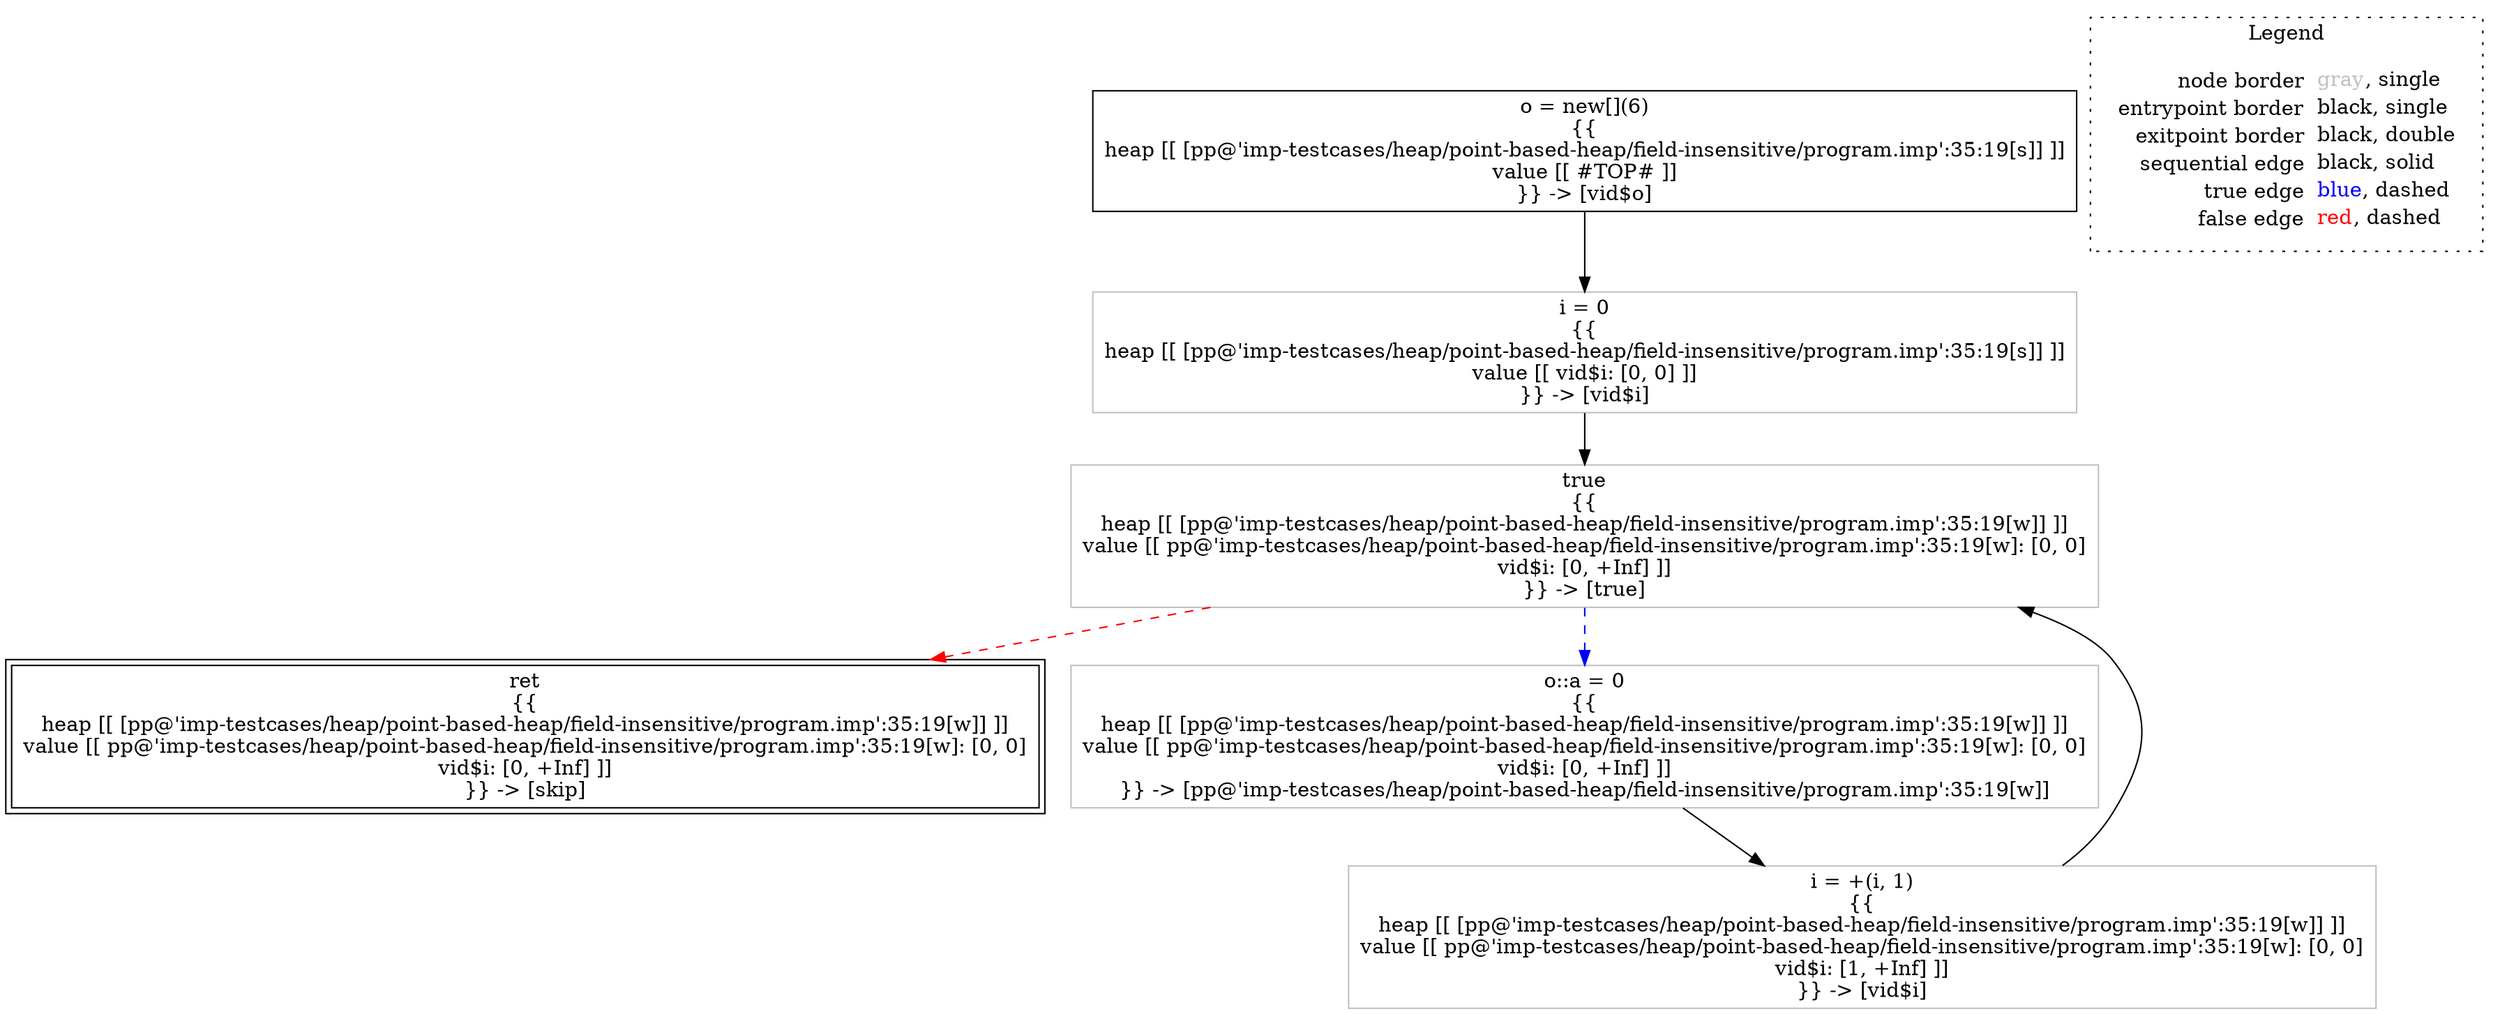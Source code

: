 digraph {
	"node0" [shape="rect",color="black",label=<o = new[](6)<BR/>{{<BR/>heap [[ [pp@'imp-testcases/heap/point-based-heap/field-insensitive/program.imp':35:19[s]] ]]<BR/>value [[ #TOP# ]]<BR/>}} -&gt; [vid$o]>];
	"node1" [shape="rect",color="gray",label=<i = 0<BR/>{{<BR/>heap [[ [pp@'imp-testcases/heap/point-based-heap/field-insensitive/program.imp':35:19[s]] ]]<BR/>value [[ vid$i: [0, 0] ]]<BR/>}} -&gt; [vid$i]>];
	"node2" [shape="rect",color="black",peripheries="2",label=<ret<BR/>{{<BR/>heap [[ [pp@'imp-testcases/heap/point-based-heap/field-insensitive/program.imp':35:19[w]] ]]<BR/>value [[ pp@'imp-testcases/heap/point-based-heap/field-insensitive/program.imp':35:19[w]: [0, 0]<BR/>vid$i: [0, +Inf] ]]<BR/>}} -&gt; [skip]>];
	"node3" [shape="rect",color="gray",label=<true<BR/>{{<BR/>heap [[ [pp@'imp-testcases/heap/point-based-heap/field-insensitive/program.imp':35:19[w]] ]]<BR/>value [[ pp@'imp-testcases/heap/point-based-heap/field-insensitive/program.imp':35:19[w]: [0, 0]<BR/>vid$i: [0, +Inf] ]]<BR/>}} -&gt; [true]>];
	"node4" [shape="rect",color="gray",label=<i = +(i, 1)<BR/>{{<BR/>heap [[ [pp@'imp-testcases/heap/point-based-heap/field-insensitive/program.imp':35:19[w]] ]]<BR/>value [[ pp@'imp-testcases/heap/point-based-heap/field-insensitive/program.imp':35:19[w]: [0, 0]<BR/>vid$i: [1, +Inf] ]]<BR/>}} -&gt; [vid$i]>];
	"node5" [shape="rect",color="gray",label=<o::a = 0<BR/>{{<BR/>heap [[ [pp@'imp-testcases/heap/point-based-heap/field-insensitive/program.imp':35:19[w]] ]]<BR/>value [[ pp@'imp-testcases/heap/point-based-heap/field-insensitive/program.imp':35:19[w]: [0, 0]<BR/>vid$i: [0, +Inf] ]]<BR/>}} -&gt; [pp@'imp-testcases/heap/point-based-heap/field-insensitive/program.imp':35:19[w]]>];
	"node1" -> "node3" [color="black"];
	"node0" -> "node1" [color="black"];
	"node3" -> "node2" [color="red",style="dashed"];
	"node3" -> "node5" [color="blue",style="dashed"];
	"node4" -> "node3" [color="black"];
	"node5" -> "node4" [color="black"];
subgraph cluster_legend {
	label="Legend";
	style=dotted;
	node [shape=plaintext];
	"legend" [label=<<table border="0" cellpadding="2" cellspacing="0" cellborder="0"><tr><td align="right">node border&nbsp;</td><td align="left"><font color="gray">gray</font>, single</td></tr><tr><td align="right">entrypoint border&nbsp;</td><td align="left"><font color="black">black</font>, single</td></tr><tr><td align="right">exitpoint border&nbsp;</td><td align="left"><font color="black">black</font>, double</td></tr><tr><td align="right">sequential edge&nbsp;</td><td align="left"><font color="black">black</font>, solid</td></tr><tr><td align="right">true edge&nbsp;</td><td align="left"><font color="blue">blue</font>, dashed</td></tr><tr><td align="right">false edge&nbsp;</td><td align="left"><font color="red">red</font>, dashed</td></tr></table>>];
}

}
